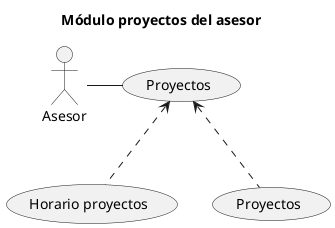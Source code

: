 @startuml
title Módulo proyectos del asesor

actor Asesor

(Proyectos) as (pro)

(Horario proyectos) as (hp)
(Proyectos) as (p)

'Primer nivel

Asesor - (pro)
(pro)<.-(hp)
(pro)<.-(p)

@enduml